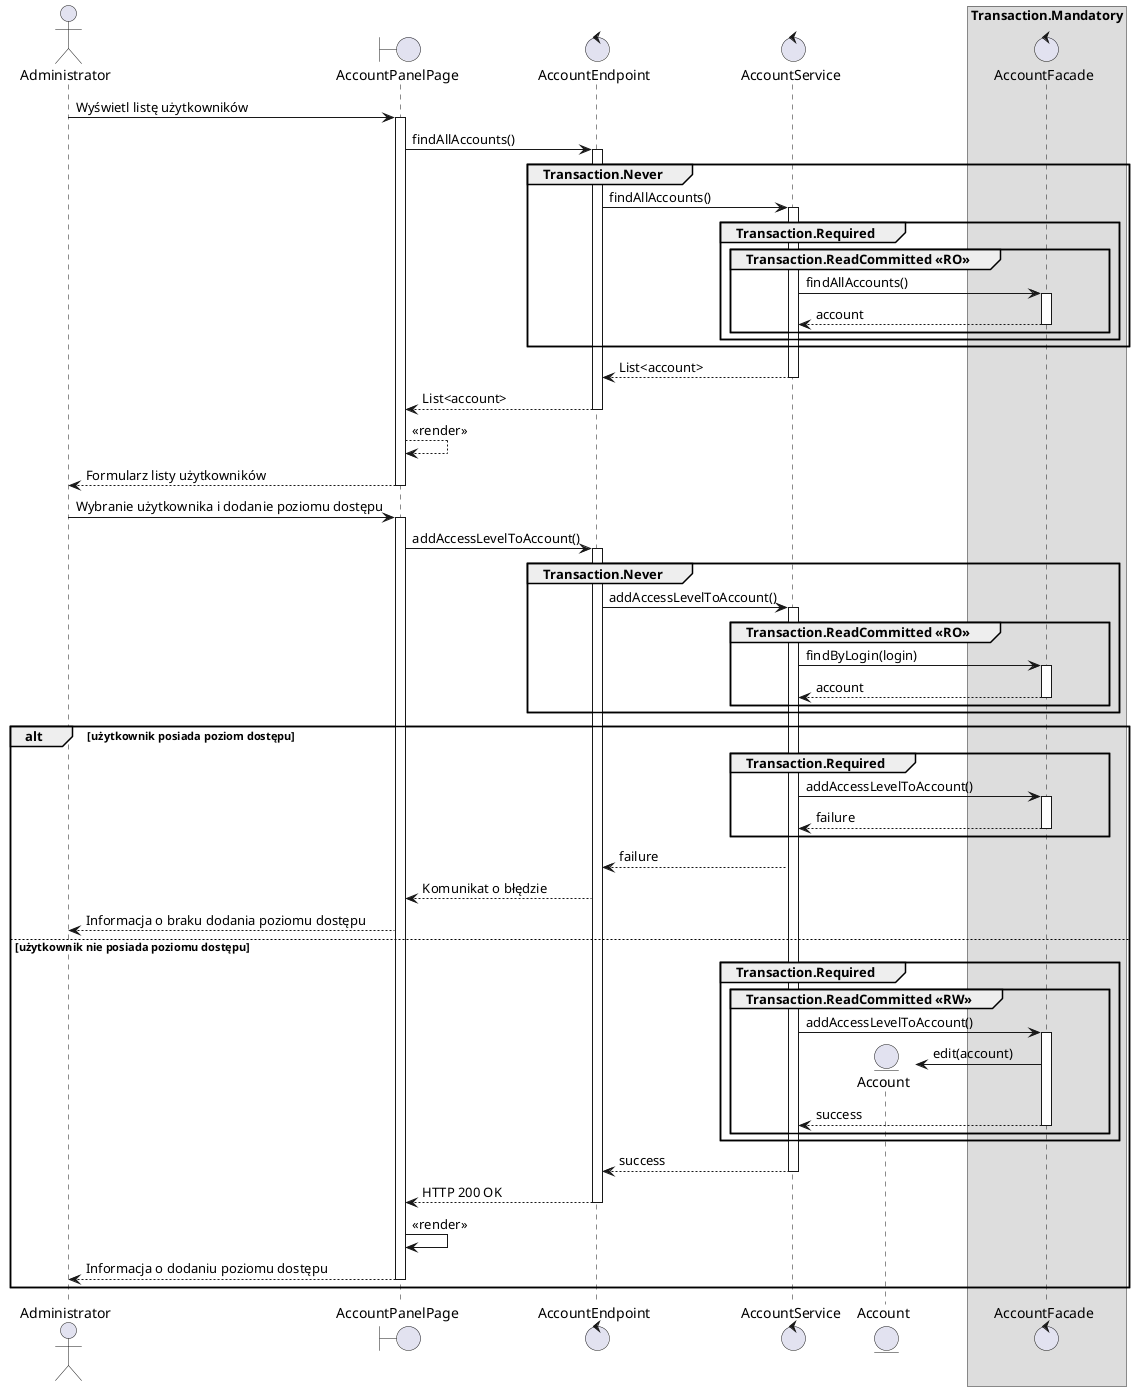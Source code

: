@startuml MOK.5 - Dołącz poziom dostępu

actor Administrator as admin
boundary AccountPanelPage as gui
control AccountEndpoint as controller
control AccountService as service
control AccountFacade as facade
entity Account as account

skinparam backgroundcolor transparent
box Transaction.Mandatory 
    participant facade
end box

admin -> gui ++ : Wyświetl listę użytkowników
gui -> controller ++ :  findAllAccounts()
group Transaction.Never
    controller -> service ++ : findAllAccounts()
    group Transaction.Required
        group Transaction.ReadCommitted <<RO>>
            service -> facade ++ : findAllAccounts()
            return account
        end
    end
end
return List<account>
return List<account>
gui --> gui : <<render>>
return Formularz listy użytkowników

admin -> gui ++ : Wybranie użytkownika i dodanie poziomu dostępu
gui -> controller ++ : addAccessLevelToAccount()

group Transaction.Never
    controller -> service ++ : addAccessLevelToAccount() 

    group Transaction.ReadCommitted <<RO>>
        service -> facade ++ : findByLogin(login)
        return account
    end
end

alt użytkownik posiada poziom dostępu
    group Transaction.Required
        service -> facade ++ : addAccessLevelToAccount()
        return failure
    end
    service --> controller : failure
    controller --> gui : Komunikat o błędzie
    gui --> admin : Informacja o braku dodania poziomu dostępu
    
else użytkownik nie posiada poziomu dostępu
    group Transaction.Required
        group Transaction.ReadCommitted <<RW>>
            service -> facade ++ : addAccessLevelToAccount()
            facade -> account ** : edit(account)
            return success
        end
    end
return success
return HTTP 200 OK
gui -> gui : <<render>>
return Informacja o dodaniu poziomu dostępu
end

@enduml